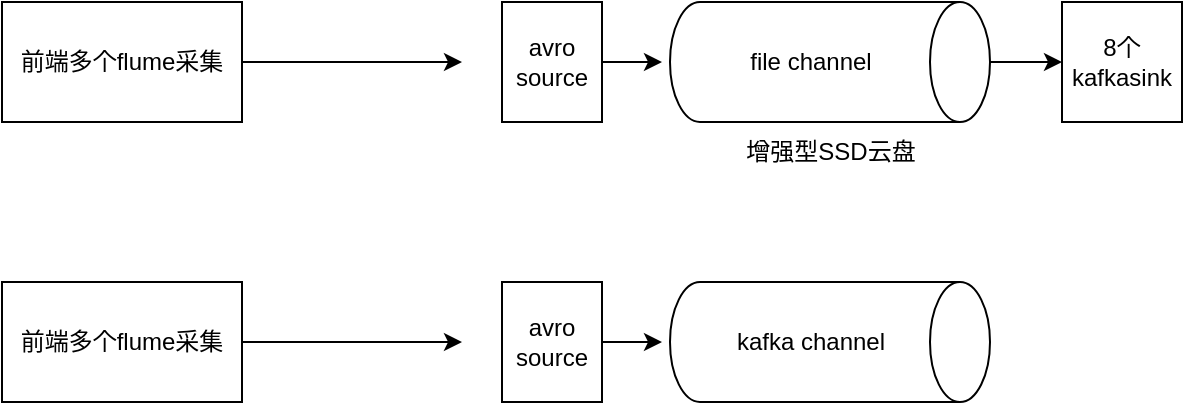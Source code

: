 <mxfile version="24.0.2" type="github">
  <diagram name="第 1 页" id="7uZExEkXiBQ7jMDRv1GM">
    <mxGraphModel dx="1136" dy="585" grid="1" gridSize="10" guides="1" tooltips="1" connect="1" arrows="1" fold="1" page="1" pageScale="1" pageWidth="827" pageHeight="1169" math="0" shadow="0">
      <root>
        <mxCell id="0" />
        <mxCell id="1" parent="0" />
        <mxCell id="pHUdqWg6jOGEU-mfkc_0-13" style="edgeStyle=orthogonalEdgeStyle;rounded=0;orthogonalLoop=1;jettySize=auto;html=1;" edge="1" parent="1" source="pHUdqWg6jOGEU-mfkc_0-6">
          <mxGeometry relative="1" as="geometry">
            <mxPoint x="260" y="330" as="targetPoint" />
          </mxGeometry>
        </mxCell>
        <mxCell id="pHUdqWg6jOGEU-mfkc_0-6" value="前端多个flume采集" style="rounded=0;whiteSpace=wrap;html=1;" vertex="1" parent="1">
          <mxGeometry x="30" y="300" width="120" height="60" as="geometry" />
        </mxCell>
        <mxCell id="pHUdqWg6jOGEU-mfkc_0-11" style="edgeStyle=orthogonalEdgeStyle;rounded=0;orthogonalLoop=1;jettySize=auto;html=1;entryX=0;entryY=0.5;entryDx=0;entryDy=0;" edge="1" parent="1" source="pHUdqWg6jOGEU-mfkc_0-7" target="pHUdqWg6jOGEU-mfkc_0-10">
          <mxGeometry relative="1" as="geometry" />
        </mxCell>
        <mxCell id="pHUdqWg6jOGEU-mfkc_0-7" value="" style="shape=cylinder3;whiteSpace=wrap;html=1;boundedLbl=1;backgroundOutline=1;size=15;rotation=90;" vertex="1" parent="1">
          <mxGeometry x="414" y="250" width="60" height="160" as="geometry" />
        </mxCell>
        <mxCell id="pHUdqWg6jOGEU-mfkc_0-9" style="edgeStyle=orthogonalEdgeStyle;rounded=0;orthogonalLoop=1;jettySize=auto;html=1;" edge="1" parent="1" source="pHUdqWg6jOGEU-mfkc_0-8">
          <mxGeometry relative="1" as="geometry">
            <mxPoint x="360" y="330" as="targetPoint" />
          </mxGeometry>
        </mxCell>
        <mxCell id="pHUdqWg6jOGEU-mfkc_0-8" value="avro source" style="rounded=0;whiteSpace=wrap;html=1;" vertex="1" parent="1">
          <mxGeometry x="280" y="300" width="50" height="60" as="geometry" />
        </mxCell>
        <mxCell id="pHUdqWg6jOGEU-mfkc_0-10" value="8个kafkasink" style="rounded=0;whiteSpace=wrap;html=1;" vertex="1" parent="1">
          <mxGeometry x="560" y="300" width="60" height="60" as="geometry" />
        </mxCell>
        <mxCell id="pHUdqWg6jOGEU-mfkc_0-12" value="file channel" style="text;html=1;align=center;verticalAlign=middle;resizable=0;points=[];autosize=1;strokeColor=none;fillColor=none;" vertex="1" parent="1">
          <mxGeometry x="394" y="315" width="80" height="30" as="geometry" />
        </mxCell>
        <mxCell id="pHUdqWg6jOGEU-mfkc_0-14" value="增强型SSD云盘" style="text;html=1;align=center;verticalAlign=middle;resizable=0;points=[];autosize=1;strokeColor=none;fillColor=none;" vertex="1" parent="1">
          <mxGeometry x="389" y="360" width="110" height="30" as="geometry" />
        </mxCell>
        <mxCell id="pHUdqWg6jOGEU-mfkc_0-15" style="edgeStyle=orthogonalEdgeStyle;rounded=0;orthogonalLoop=1;jettySize=auto;html=1;" edge="1" parent="1" source="pHUdqWg6jOGEU-mfkc_0-16">
          <mxGeometry relative="1" as="geometry">
            <mxPoint x="260" y="470" as="targetPoint" />
          </mxGeometry>
        </mxCell>
        <mxCell id="pHUdqWg6jOGEU-mfkc_0-16" value="前端多个flume采集" style="rounded=0;whiteSpace=wrap;html=1;" vertex="1" parent="1">
          <mxGeometry x="30" y="440" width="120" height="60" as="geometry" />
        </mxCell>
        <mxCell id="pHUdqWg6jOGEU-mfkc_0-18" value="" style="shape=cylinder3;whiteSpace=wrap;html=1;boundedLbl=1;backgroundOutline=1;size=15;rotation=90;" vertex="1" parent="1">
          <mxGeometry x="414" y="390" width="60" height="160" as="geometry" />
        </mxCell>
        <mxCell id="pHUdqWg6jOGEU-mfkc_0-19" style="edgeStyle=orthogonalEdgeStyle;rounded=0;orthogonalLoop=1;jettySize=auto;html=1;" edge="1" parent="1" source="pHUdqWg6jOGEU-mfkc_0-20">
          <mxGeometry relative="1" as="geometry">
            <mxPoint x="360" y="470" as="targetPoint" />
          </mxGeometry>
        </mxCell>
        <mxCell id="pHUdqWg6jOGEU-mfkc_0-20" value="avro source" style="rounded=0;whiteSpace=wrap;html=1;" vertex="1" parent="1">
          <mxGeometry x="280" y="440" width="50" height="60" as="geometry" />
        </mxCell>
        <mxCell id="pHUdqWg6jOGEU-mfkc_0-22" value="kafka channel" style="text;html=1;align=center;verticalAlign=middle;resizable=0;points=[];autosize=1;strokeColor=none;fillColor=none;" vertex="1" parent="1">
          <mxGeometry x="384" y="455" width="100" height="30" as="geometry" />
        </mxCell>
      </root>
    </mxGraphModel>
  </diagram>
</mxfile>
